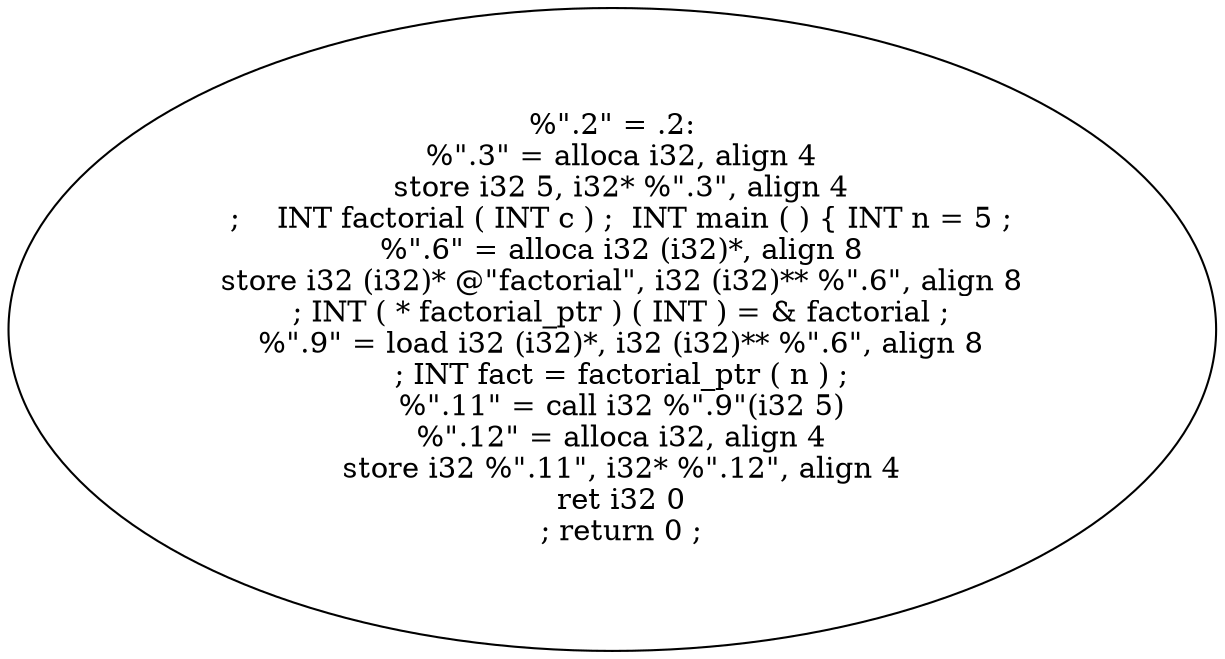 digraph AST {
  "139300270652912" [label="%\".2\" = .2:
  %\".3\" = alloca i32, align 4
  store i32 5, i32* %\".3\", align 4
  ;    INT factorial ( INT c ) ;  INT main ( ) { INT n = 5 ;
  %\".6\" = alloca i32 (i32)*, align 8
  store i32 (i32)* @\"factorial\", i32 (i32)** %\".6\", align 8
  ; INT ( * factorial_ptr ) ( INT ) = & factorial ;
  %\".9\" = load i32 (i32)*, i32 (i32)** %\".6\", align 8
  ; INT fact = factorial_ptr ( n ) ;
  %\".11\" = call i32 %\".9\"(i32 5)
  %\".12\" = alloca i32, align 4
  store i32 %\".11\", i32* %\".12\", align 4
  ret i32 0
  ; return 0 ;"];
}
